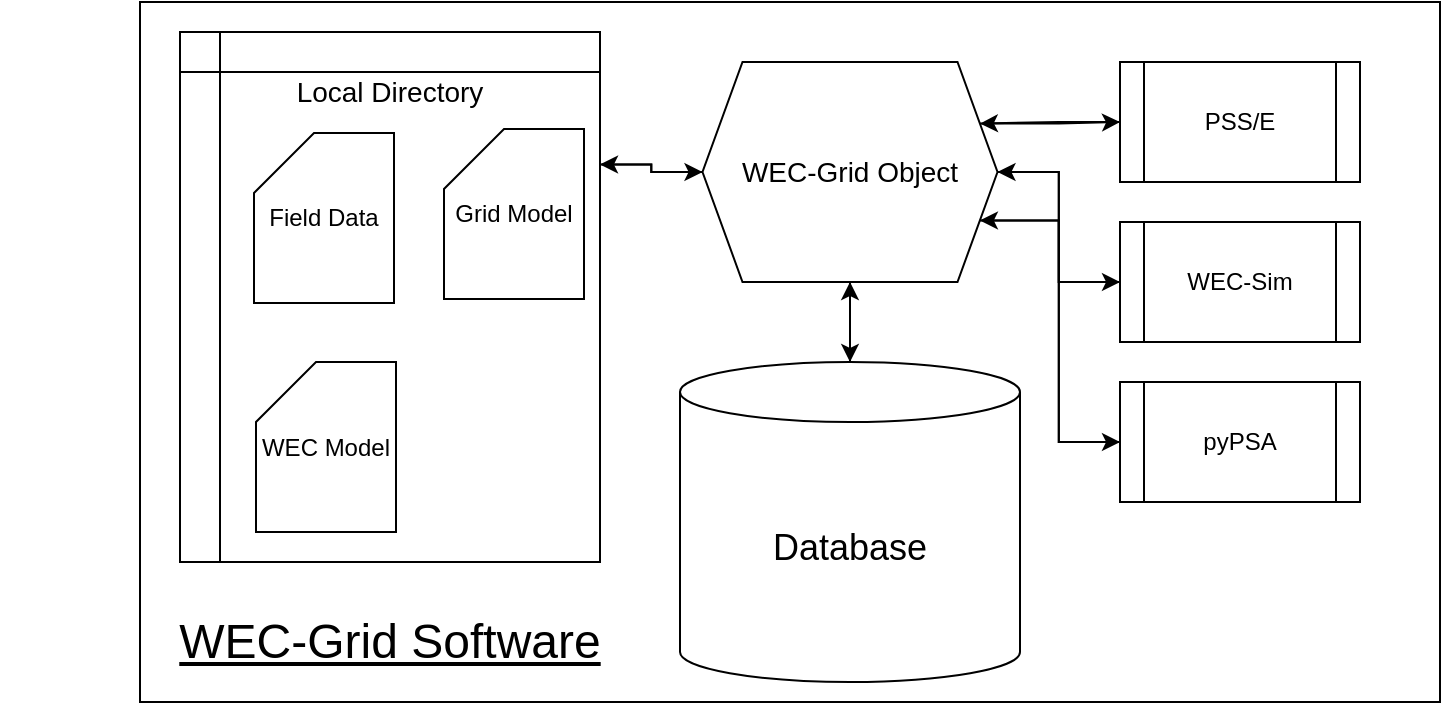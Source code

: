 <mxfile version="26.0.16">
  <diagram name="Page-1" id="t5r8EoTNAa7UCO7NrUJF">
    <mxGraphModel dx="1346" dy="899" grid="1" gridSize="10" guides="1" tooltips="1" connect="1" arrows="1" fold="1" page="1" pageScale="1" pageWidth="850" pageHeight="1100" math="0" shadow="0">
      <root>
        <mxCell id="0" />
        <mxCell id="1" parent="0" />
        <mxCell id="XJx9qs_rCq6dydbYKr0r-32" value="" style="rounded=0.01;whiteSpace=wrap;html=1;" vertex="1" parent="1">
          <mxGeometry x="140" y="210" width="650" height="350" as="geometry" />
        </mxCell>
        <mxCell id="XJx9qs_rCq6dydbYKr0r-2" value="&lt;font style=&quot;font-size: 24px;&quot;&gt;&lt;u&gt;WEC-Grid Software&lt;/u&gt;&lt;/font&gt;" style="text;html=1;align=center;verticalAlign=middle;whiteSpace=wrap;rounded=0;" vertex="1" parent="1">
          <mxGeometry x="70" y="510" width="390" height="40" as="geometry" />
        </mxCell>
        <mxCell id="XJx9qs_rCq6dydbYKr0r-6" style="edgeStyle=orthogonalEdgeStyle;rounded=0;orthogonalLoop=1;jettySize=auto;html=1;entryX=0.5;entryY=1;entryDx=0;entryDy=0;" edge="1" parent="1" source="XJx9qs_rCq6dydbYKr0r-3" target="XJx9qs_rCq6dydbYKr0r-4">
          <mxGeometry relative="1" as="geometry" />
        </mxCell>
        <mxCell id="XJx9qs_rCq6dydbYKr0r-3" value="&lt;font style=&quot;font-size: 18px;&quot;&gt;Database&lt;/font&gt;" style="shape=cylinder3;whiteSpace=wrap;html=1;boundedLbl=1;backgroundOutline=1;size=15;" vertex="1" parent="1">
          <mxGeometry x="410" y="390" width="170" height="160" as="geometry" />
        </mxCell>
        <mxCell id="XJx9qs_rCq6dydbYKr0r-5" style="edgeStyle=orthogonalEdgeStyle;rounded=0;orthogonalLoop=1;jettySize=auto;html=1;exitX=0.5;exitY=1;exitDx=0;exitDy=0;" edge="1" parent="1" source="XJx9qs_rCq6dydbYKr0r-4" target="XJx9qs_rCq6dydbYKr0r-3">
          <mxGeometry relative="1" as="geometry" />
        </mxCell>
        <mxCell id="XJx9qs_rCq6dydbYKr0r-17" style="edgeStyle=orthogonalEdgeStyle;rounded=0;orthogonalLoop=1;jettySize=auto;html=1;exitX=1;exitY=0.25;exitDx=0;exitDy=0;entryX=0;entryY=0.5;entryDx=0;entryDy=0;" edge="1" parent="1" source="XJx9qs_rCq6dydbYKr0r-4" target="XJx9qs_rCq6dydbYKr0r-9">
          <mxGeometry relative="1" as="geometry" />
        </mxCell>
        <mxCell id="XJx9qs_rCq6dydbYKr0r-21" style="edgeStyle=orthogonalEdgeStyle;rounded=0;orthogonalLoop=1;jettySize=auto;html=1;entryX=0;entryY=0.5;entryDx=0;entryDy=0;" edge="1" parent="1" source="XJx9qs_rCq6dydbYKr0r-4" target="XJx9qs_rCq6dydbYKr0r-19">
          <mxGeometry relative="1" as="geometry" />
        </mxCell>
        <mxCell id="XJx9qs_rCq6dydbYKr0r-22" style="edgeStyle=orthogonalEdgeStyle;rounded=0;orthogonalLoop=1;jettySize=auto;html=1;exitX=0;exitY=0.5;exitDx=0;exitDy=0;entryX=1;entryY=0.25;entryDx=0;entryDy=0;" edge="1" parent="1" source="XJx9qs_rCq6dydbYKr0r-4" target="XJx9qs_rCq6dydbYKr0r-12">
          <mxGeometry relative="1" as="geometry" />
        </mxCell>
        <mxCell id="XJx9qs_rCq6dydbYKr0r-31" style="edgeStyle=orthogonalEdgeStyle;rounded=0;orthogonalLoop=1;jettySize=auto;html=1;exitX=1;exitY=0.75;exitDx=0;exitDy=0;entryX=0;entryY=0.5;entryDx=0;entryDy=0;" edge="1" parent="1" source="XJx9qs_rCq6dydbYKr0r-4" target="XJx9qs_rCq6dydbYKr0r-10">
          <mxGeometry relative="1" as="geometry" />
        </mxCell>
        <mxCell id="XJx9qs_rCq6dydbYKr0r-4" value="&lt;font style=&quot;font-size: 14px;&quot;&gt;WEC-Grid Object&lt;/font&gt;" style="shape=hexagon;perimeter=hexagonPerimeter2;whiteSpace=wrap;html=1;fixedSize=1;" vertex="1" parent="1">
          <mxGeometry x="421.25" y="240" width="147.5" height="110" as="geometry" />
        </mxCell>
        <mxCell id="XJx9qs_rCq6dydbYKr0r-24" style="edgeStyle=orthogonalEdgeStyle;rounded=0;orthogonalLoop=1;jettySize=auto;html=1;exitX=0;exitY=0.5;exitDx=0;exitDy=0;entryX=1;entryY=0.25;entryDx=0;entryDy=0;" edge="1" parent="1" source="XJx9qs_rCq6dydbYKr0r-9" target="XJx9qs_rCq6dydbYKr0r-4">
          <mxGeometry relative="1" as="geometry" />
        </mxCell>
        <mxCell id="XJx9qs_rCq6dydbYKr0r-9" value="PSS/E" style="shape=process;whiteSpace=wrap;html=1;backgroundOutline=1;" vertex="1" parent="1">
          <mxGeometry x="630" y="240" width="120" height="60" as="geometry" />
        </mxCell>
        <mxCell id="XJx9qs_rCq6dydbYKr0r-30" style="edgeStyle=orthogonalEdgeStyle;rounded=0;orthogonalLoop=1;jettySize=auto;html=1;exitX=0;exitY=0.5;exitDx=0;exitDy=0;entryX=1;entryY=0.75;entryDx=0;entryDy=0;" edge="1" parent="1" source="XJx9qs_rCq6dydbYKr0r-10" target="XJx9qs_rCq6dydbYKr0r-4">
          <mxGeometry relative="1" as="geometry" />
        </mxCell>
        <mxCell id="XJx9qs_rCq6dydbYKr0r-10" value="WEC-Sim" style="shape=process;whiteSpace=wrap;html=1;backgroundOutline=1;" vertex="1" parent="1">
          <mxGeometry x="630" y="320" width="120" height="60" as="geometry" />
        </mxCell>
        <mxCell id="XJx9qs_rCq6dydbYKr0r-23" style="edgeStyle=orthogonalEdgeStyle;rounded=0;orthogonalLoop=1;jettySize=auto;html=1;exitX=1;exitY=0.25;exitDx=0;exitDy=0;entryX=0;entryY=0.5;entryDx=0;entryDy=0;" edge="1" parent="1" source="XJx9qs_rCq6dydbYKr0r-12" target="XJx9qs_rCq6dydbYKr0r-4">
          <mxGeometry relative="1" as="geometry" />
        </mxCell>
        <mxCell id="XJx9qs_rCq6dydbYKr0r-12" value="" style="shape=internalStorage;whiteSpace=wrap;html=1;backgroundOutline=1;" vertex="1" parent="1">
          <mxGeometry x="160" y="225" width="210" height="265" as="geometry" />
        </mxCell>
        <mxCell id="XJx9qs_rCq6dydbYKr0r-13" value="&lt;font style=&quot;font-size: 14px;&quot;&gt;Local Directory&lt;/font&gt;" style="text;html=1;align=center;verticalAlign=middle;whiteSpace=wrap;rounded=0;" vertex="1" parent="1">
          <mxGeometry x="210" y="240" width="110" height="30" as="geometry" />
        </mxCell>
        <mxCell id="XJx9qs_rCq6dydbYKr0r-14" value="Field Data" style="shape=card;whiteSpace=wrap;html=1;" vertex="1" parent="1">
          <mxGeometry x="197" y="275.5" width="70" height="85" as="geometry" />
        </mxCell>
        <mxCell id="XJx9qs_rCq6dydbYKr0r-15" value="Grid Model" style="shape=card;whiteSpace=wrap;html=1;" vertex="1" parent="1">
          <mxGeometry x="292" y="273.5" width="70" height="85" as="geometry" />
        </mxCell>
        <mxCell id="XJx9qs_rCq6dydbYKr0r-16" value="WEC Model" style="shape=card;whiteSpace=wrap;html=1;" vertex="1" parent="1">
          <mxGeometry x="198" y="390" width="70" height="85" as="geometry" />
        </mxCell>
        <mxCell id="XJx9qs_rCq6dydbYKr0r-27" style="edgeStyle=orthogonalEdgeStyle;rounded=0;orthogonalLoop=1;jettySize=auto;html=1;exitX=0;exitY=0.5;exitDx=0;exitDy=0;entryX=1;entryY=0.5;entryDx=0;entryDy=0;" edge="1" parent="1" source="XJx9qs_rCq6dydbYKr0r-19" target="XJx9qs_rCq6dydbYKr0r-4">
          <mxGeometry relative="1" as="geometry" />
        </mxCell>
        <mxCell id="XJx9qs_rCq6dydbYKr0r-19" value="pyPSA" style="shape=process;whiteSpace=wrap;html=1;backgroundOutline=1;" vertex="1" parent="1">
          <mxGeometry x="630" y="400" width="120" height="60" as="geometry" />
        </mxCell>
      </root>
    </mxGraphModel>
  </diagram>
</mxfile>

